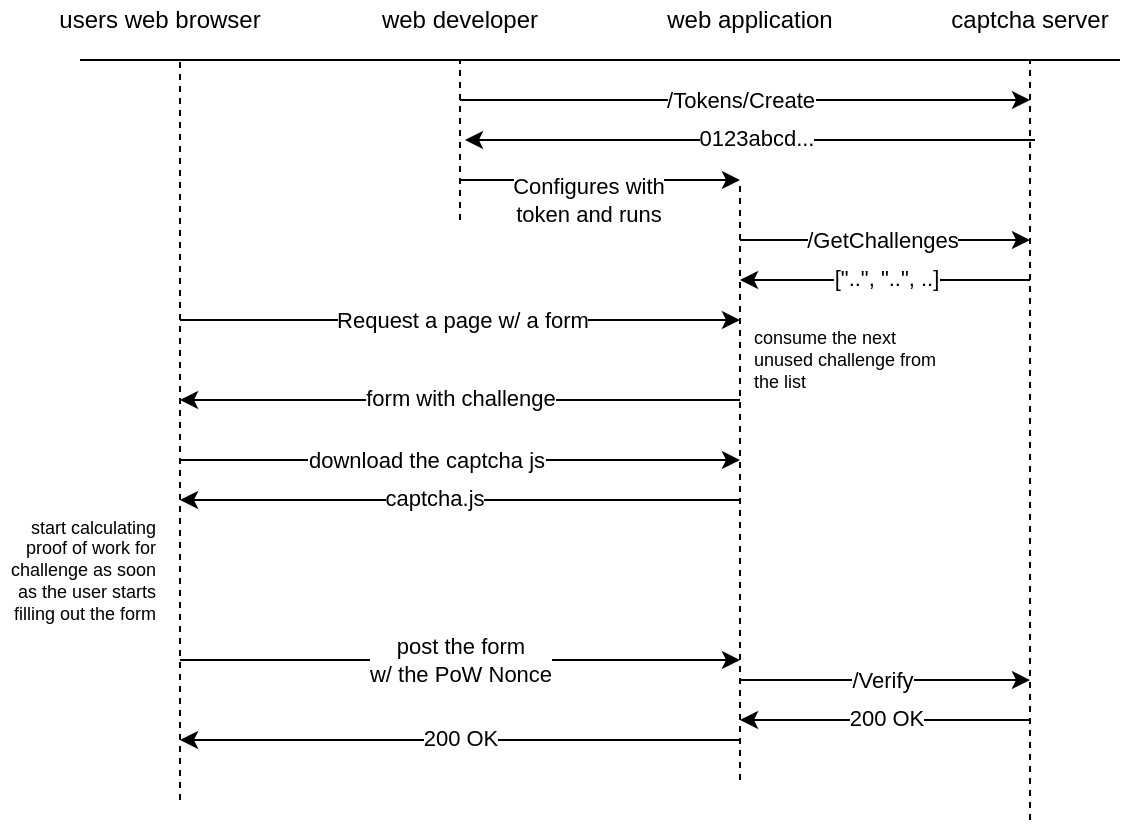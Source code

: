 <mxfile version="14.4.3" type="device"><diagram id="GVFBTWp1bs8fEg8jQywl" name="Page-1"><mxGraphModel dx="991" dy="695" grid="1" gridSize="10" guides="1" tooltips="1" connect="1" arrows="1" fold="1" page="1" pageScale="1" pageWidth="850" pageHeight="1100" math="0" shadow="0"><root><mxCell id="0"/><mxCell id="1" parent="0"/><mxCell id="_xESOK23MAScxYDvBMbZ-1" value="" style="endArrow=none;dashed=1;html=1;" edge="1" parent="1"><mxGeometry width="50" height="50" relative="1" as="geometry"><mxPoint x="330" y="190" as="sourcePoint"/><mxPoint x="330" y="110" as="targetPoint"/></mxGeometry></mxCell><mxCell id="gn0Dq-SInkUnQ1O89bOE-1" value="" style="endArrow=none;html=1;" parent="1" edge="1"><mxGeometry width="50" height="50" relative="1" as="geometry"><mxPoint x="140" y="110" as="sourcePoint"/><mxPoint x="660" y="110" as="targetPoint"/></mxGeometry></mxCell><mxCell id="gn0Dq-SInkUnQ1O89bOE-2" value="" style="endArrow=none;dashed=1;html=1;" parent="1" edge="1"><mxGeometry width="50" height="50" relative="1" as="geometry"><mxPoint x="190" y="480" as="sourcePoint"/><mxPoint x="190" y="110" as="targetPoint"/></mxGeometry></mxCell><mxCell id="gn0Dq-SInkUnQ1O89bOE-3" value="" style="endArrow=none;dashed=1;html=1;" parent="1" edge="1"><mxGeometry width="50" height="50" relative="1" as="geometry"><mxPoint x="470" y="470" as="sourcePoint"/><mxPoint x="470" y="170" as="targetPoint"/></mxGeometry></mxCell><mxCell id="gn0Dq-SInkUnQ1O89bOE-4" value="" style="endArrow=none;dashed=1;html=1;" parent="1" edge="1"><mxGeometry width="50" height="50" relative="1" as="geometry"><mxPoint x="615" y="490" as="sourcePoint"/><mxPoint x="615" y="110" as="targetPoint"/></mxGeometry></mxCell><mxCell id="gn0Dq-SInkUnQ1O89bOE-6" value="captcha server" style="text;html=1;strokeColor=none;fillColor=none;align=center;verticalAlign=middle;whiteSpace=wrap;rounded=0;" parent="1" vertex="1"><mxGeometry x="565" y="80" width="100" height="20" as="geometry"/></mxCell><mxCell id="gn0Dq-SInkUnQ1O89bOE-7" value="web application" style="text;html=1;strokeColor=none;fillColor=none;align=center;verticalAlign=middle;whiteSpace=wrap;rounded=0;" parent="1" vertex="1"><mxGeometry x="425" y="80" width="100" height="20" as="geometry"/></mxCell><mxCell id="gn0Dq-SInkUnQ1O89bOE-8" value="users web browser" style="text;html=1;strokeColor=none;fillColor=none;align=center;verticalAlign=middle;whiteSpace=wrap;rounded=0;" parent="1" vertex="1"><mxGeometry x="120" y="80" width="120" height="20" as="geometry"/></mxCell><mxCell id="gn0Dq-SInkUnQ1O89bOE-9" value="" style="endArrow=classic;html=1;" parent="1" edge="1"><mxGeometry width="50" height="50" relative="1" as="geometry"><mxPoint x="470" y="200" as="sourcePoint"/><mxPoint x="615" y="200" as="targetPoint"/></mxGeometry></mxCell><mxCell id="gn0Dq-SInkUnQ1O89bOE-10" value="/GetChallenges" style="edgeLabel;html=1;align=center;verticalAlign=middle;resizable=0;points=[];" parent="gn0Dq-SInkUnQ1O89bOE-9" vertex="1" connectable="0"><mxGeometry x="-0.554" y="-2" relative="1" as="geometry"><mxPoint x="38.57" y="-2" as="offset"/></mxGeometry></mxCell><mxCell id="gn0Dq-SInkUnQ1O89bOE-11" value="" style="endArrow=classic;html=1;" parent="1" edge="1"><mxGeometry width="50" height="50" relative="1" as="geometry"><mxPoint x="615" y="220" as="sourcePoint"/><mxPoint x="470" y="220" as="targetPoint"/></mxGeometry></mxCell><mxCell id="gn0Dq-SInkUnQ1O89bOE-12" value="[&quot;..&quot;, &quot;..&quot;, ..]" style="edgeLabel;html=1;align=center;verticalAlign=middle;resizable=0;points=[];" parent="gn0Dq-SInkUnQ1O89bOE-11" vertex="1" connectable="0"><mxGeometry x="-0.244" y="-1" relative="1" as="geometry"><mxPoint x="-16.86" as="offset"/></mxGeometry></mxCell><mxCell id="gn0Dq-SInkUnQ1O89bOE-13" value="" style="endArrow=classic;html=1;" parent="1" edge="1"><mxGeometry width="50" height="50" relative="1" as="geometry"><mxPoint x="190" y="240" as="sourcePoint"/><mxPoint x="470" y="240" as="targetPoint"/></mxGeometry></mxCell><mxCell id="gn0Dq-SInkUnQ1O89bOE-14" value="Request a page w/ a form" style="edgeLabel;html=1;align=center;verticalAlign=middle;resizable=0;points=[];" parent="gn0Dq-SInkUnQ1O89bOE-13" vertex="1" connectable="0"><mxGeometry x="-0.233" y="1" relative="1" as="geometry"><mxPoint x="33" y="1" as="offset"/></mxGeometry></mxCell><mxCell id="gn0Dq-SInkUnQ1O89bOE-15" value="" style="endArrow=classic;html=1;" parent="1" edge="1"><mxGeometry width="50" height="50" relative="1" as="geometry"><mxPoint x="470" y="280" as="sourcePoint"/><mxPoint x="190" y="280" as="targetPoint"/></mxGeometry></mxCell><mxCell id="gn0Dq-SInkUnQ1O89bOE-16" value="form with challenge" style="edgeLabel;html=1;align=center;verticalAlign=middle;resizable=0;points=[];" parent="gn0Dq-SInkUnQ1O89bOE-15" vertex="1" connectable="0"><mxGeometry x="0.593" y="-1" relative="1" as="geometry"><mxPoint x="83" as="offset"/></mxGeometry></mxCell><mxCell id="gn0Dq-SInkUnQ1O89bOE-17" value="consume the next unused challenge from the list" style="text;html=1;strokeColor=none;fillColor=none;align=left;verticalAlign=middle;whiteSpace=wrap;rounded=0;fontSize=9;" parent="1" vertex="1"><mxGeometry x="475" y="250" width="105" height="20" as="geometry"/></mxCell><mxCell id="gn0Dq-SInkUnQ1O89bOE-18" value="" style="endArrow=classic;html=1;" parent="1" edge="1"><mxGeometry width="50" height="50" relative="1" as="geometry"><mxPoint x="190" y="310" as="sourcePoint"/><mxPoint x="470" y="310" as="targetPoint"/></mxGeometry></mxCell><mxCell id="gn0Dq-SInkUnQ1O89bOE-19" value="download the captcha js" style="edgeLabel;html=1;align=center;verticalAlign=middle;resizable=0;points=[];" parent="gn0Dq-SInkUnQ1O89bOE-18" vertex="1" connectable="0"><mxGeometry x="-0.554" y="-2" relative="1" as="geometry"><mxPoint x="60" y="-2" as="offset"/></mxGeometry></mxCell><mxCell id="gn0Dq-SInkUnQ1O89bOE-20" value="&lt;div&gt;start calculating &lt;br&gt;&lt;/div&gt;&lt;div&gt;proof of work for challenge as soon as the user starts filling out the form&lt;br&gt;&lt;/div&gt;" style="text;html=1;strokeColor=none;fillColor=none;align=right;verticalAlign=middle;whiteSpace=wrap;rounded=0;fontSize=9;" parent="1" vertex="1"><mxGeometry x="100" y="340" width="80" height="50" as="geometry"/></mxCell><mxCell id="gn0Dq-SInkUnQ1O89bOE-21" value="" style="endArrow=classic;html=1;" parent="1" edge="1"><mxGeometry width="50" height="50" relative="1" as="geometry"><mxPoint x="470" y="330" as="sourcePoint"/><mxPoint x="190" y="330" as="targetPoint"/></mxGeometry></mxCell><mxCell id="gn0Dq-SInkUnQ1O89bOE-22" value="captcha.js" style="edgeLabel;html=1;align=center;verticalAlign=middle;resizable=0;points=[];" parent="gn0Dq-SInkUnQ1O89bOE-21" vertex="1" connectable="0"><mxGeometry x="-0.244" y="-1" relative="1" as="geometry"><mxPoint x="-47.71" as="offset"/></mxGeometry></mxCell><mxCell id="gn0Dq-SInkUnQ1O89bOE-23" value="" style="endArrow=classic;html=1;" parent="1" edge="1"><mxGeometry width="50" height="50" relative="1" as="geometry"><mxPoint x="190" y="410" as="sourcePoint"/><mxPoint x="470" y="410" as="targetPoint"/></mxGeometry></mxCell><mxCell id="gn0Dq-SInkUnQ1O89bOE-24" value="&lt;div&gt;post the form&lt;/div&gt;&lt;div&gt;w/ the PoW Nonce&lt;br&gt;&lt;/div&gt;" style="edgeLabel;html=1;align=center;verticalAlign=middle;resizable=0;points=[];" parent="gn0Dq-SInkUnQ1O89bOE-23" vertex="1" connectable="0"><mxGeometry x="-0.554" y="-2" relative="1" as="geometry"><mxPoint x="77.24" y="-2" as="offset"/></mxGeometry></mxCell><mxCell id="gn0Dq-SInkUnQ1O89bOE-25" value="" style="endArrow=classic;html=1;" parent="1" edge="1"><mxGeometry width="50" height="50" relative="1" as="geometry"><mxPoint x="470" y="420" as="sourcePoint"/><mxPoint x="615" y="420" as="targetPoint"/></mxGeometry></mxCell><mxCell id="gn0Dq-SInkUnQ1O89bOE-26" value="/Verify" style="edgeLabel;html=1;align=center;verticalAlign=middle;resizable=0;points=[];" parent="gn0Dq-SInkUnQ1O89bOE-25" vertex="1" connectable="0"><mxGeometry x="-0.554" y="-2" relative="1" as="geometry"><mxPoint x="38.57" y="-2" as="offset"/></mxGeometry></mxCell><mxCell id="_xESOK23MAScxYDvBMbZ-2" value="web developer" style="text;html=1;strokeColor=none;fillColor=none;align=center;verticalAlign=middle;whiteSpace=wrap;rounded=0;" vertex="1" parent="1"><mxGeometry x="280" y="80" width="100" height="20" as="geometry"/></mxCell><mxCell id="_xESOK23MAScxYDvBMbZ-5" value="" style="endArrow=classic;html=1;" edge="1" parent="1"><mxGeometry width="50" height="50" relative="1" as="geometry"><mxPoint x="330" y="130" as="sourcePoint"/><mxPoint x="615" y="130" as="targetPoint"/></mxGeometry></mxCell><mxCell id="_xESOK23MAScxYDvBMbZ-6" value="/Tokens/Create" style="edgeLabel;html=1;align=center;verticalAlign=middle;resizable=0;points=[];" vertex="1" connectable="0" parent="_xESOK23MAScxYDvBMbZ-5"><mxGeometry x="-0.554" y="-2" relative="1" as="geometry"><mxPoint x="76.33" y="-2" as="offset"/></mxGeometry></mxCell><mxCell id="_xESOK23MAScxYDvBMbZ-11" value="" style="endArrow=classic;html=1;" edge="1" parent="1"><mxGeometry width="50" height="50" relative="1" as="geometry"><mxPoint x="615" y="440" as="sourcePoint"/><mxPoint x="470" y="440" as="targetPoint"/></mxGeometry></mxCell><mxCell id="_xESOK23MAScxYDvBMbZ-12" value="200 OK" style="edgeLabel;html=1;align=center;verticalAlign=middle;resizable=0;points=[];" vertex="1" connectable="0" parent="_xESOK23MAScxYDvBMbZ-11"><mxGeometry x="-0.244" y="-1" relative="1" as="geometry"><mxPoint x="-16.86" as="offset"/></mxGeometry></mxCell><mxCell id="_xESOK23MAScxYDvBMbZ-13" value="" style="endArrow=classic;html=1;" edge="1" parent="1"><mxGeometry width="50" height="50" relative="1" as="geometry"><mxPoint x="470" y="450" as="sourcePoint"/><mxPoint x="190" y="450" as="targetPoint"/></mxGeometry></mxCell><mxCell id="_xESOK23MAScxYDvBMbZ-14" value="200 OK" style="edgeLabel;html=1;align=center;verticalAlign=middle;resizable=0;points=[];" vertex="1" connectable="0" parent="_xESOK23MAScxYDvBMbZ-13"><mxGeometry x="-0.244" y="-1" relative="1" as="geometry"><mxPoint x="-34.48" as="offset"/></mxGeometry></mxCell><mxCell id="_xESOK23MAScxYDvBMbZ-15" value="" style="endArrow=classic;html=1;" edge="1" parent="1"><mxGeometry width="50" height="50" relative="1" as="geometry"><mxPoint x="617.5" y="150" as="sourcePoint"/><mxPoint x="332.5" y="150" as="targetPoint"/></mxGeometry></mxCell><mxCell id="_xESOK23MAScxYDvBMbZ-16" value="0123abcd..." style="edgeLabel;html=1;align=center;verticalAlign=middle;resizable=0;points=[];" vertex="1" connectable="0" parent="_xESOK23MAScxYDvBMbZ-15"><mxGeometry x="-0.244" y="-1" relative="1" as="geometry"><mxPoint x="-32" as="offset"/></mxGeometry></mxCell><mxCell id="_xESOK23MAScxYDvBMbZ-19" value="" style="endArrow=classic;html=1;" edge="1" parent="1"><mxGeometry width="50" height="50" relative="1" as="geometry"><mxPoint x="330" y="170" as="sourcePoint"/><mxPoint x="470" y="170" as="targetPoint"/></mxGeometry></mxCell><mxCell id="_xESOK23MAScxYDvBMbZ-20" value="&lt;div&gt;Configures with &lt;br&gt;&lt;/div&gt;&lt;div&gt;token and runs&lt;br&gt;&lt;/div&gt;" style="edgeLabel;html=1;align=center;verticalAlign=middle;resizable=0;points=[];" vertex="1" connectable="0" parent="_xESOK23MAScxYDvBMbZ-19"><mxGeometry x="-0.233" y="1" relative="1" as="geometry"><mxPoint x="10.28" y="11" as="offset"/></mxGeometry></mxCell></root></mxGraphModel></diagram></mxfile>